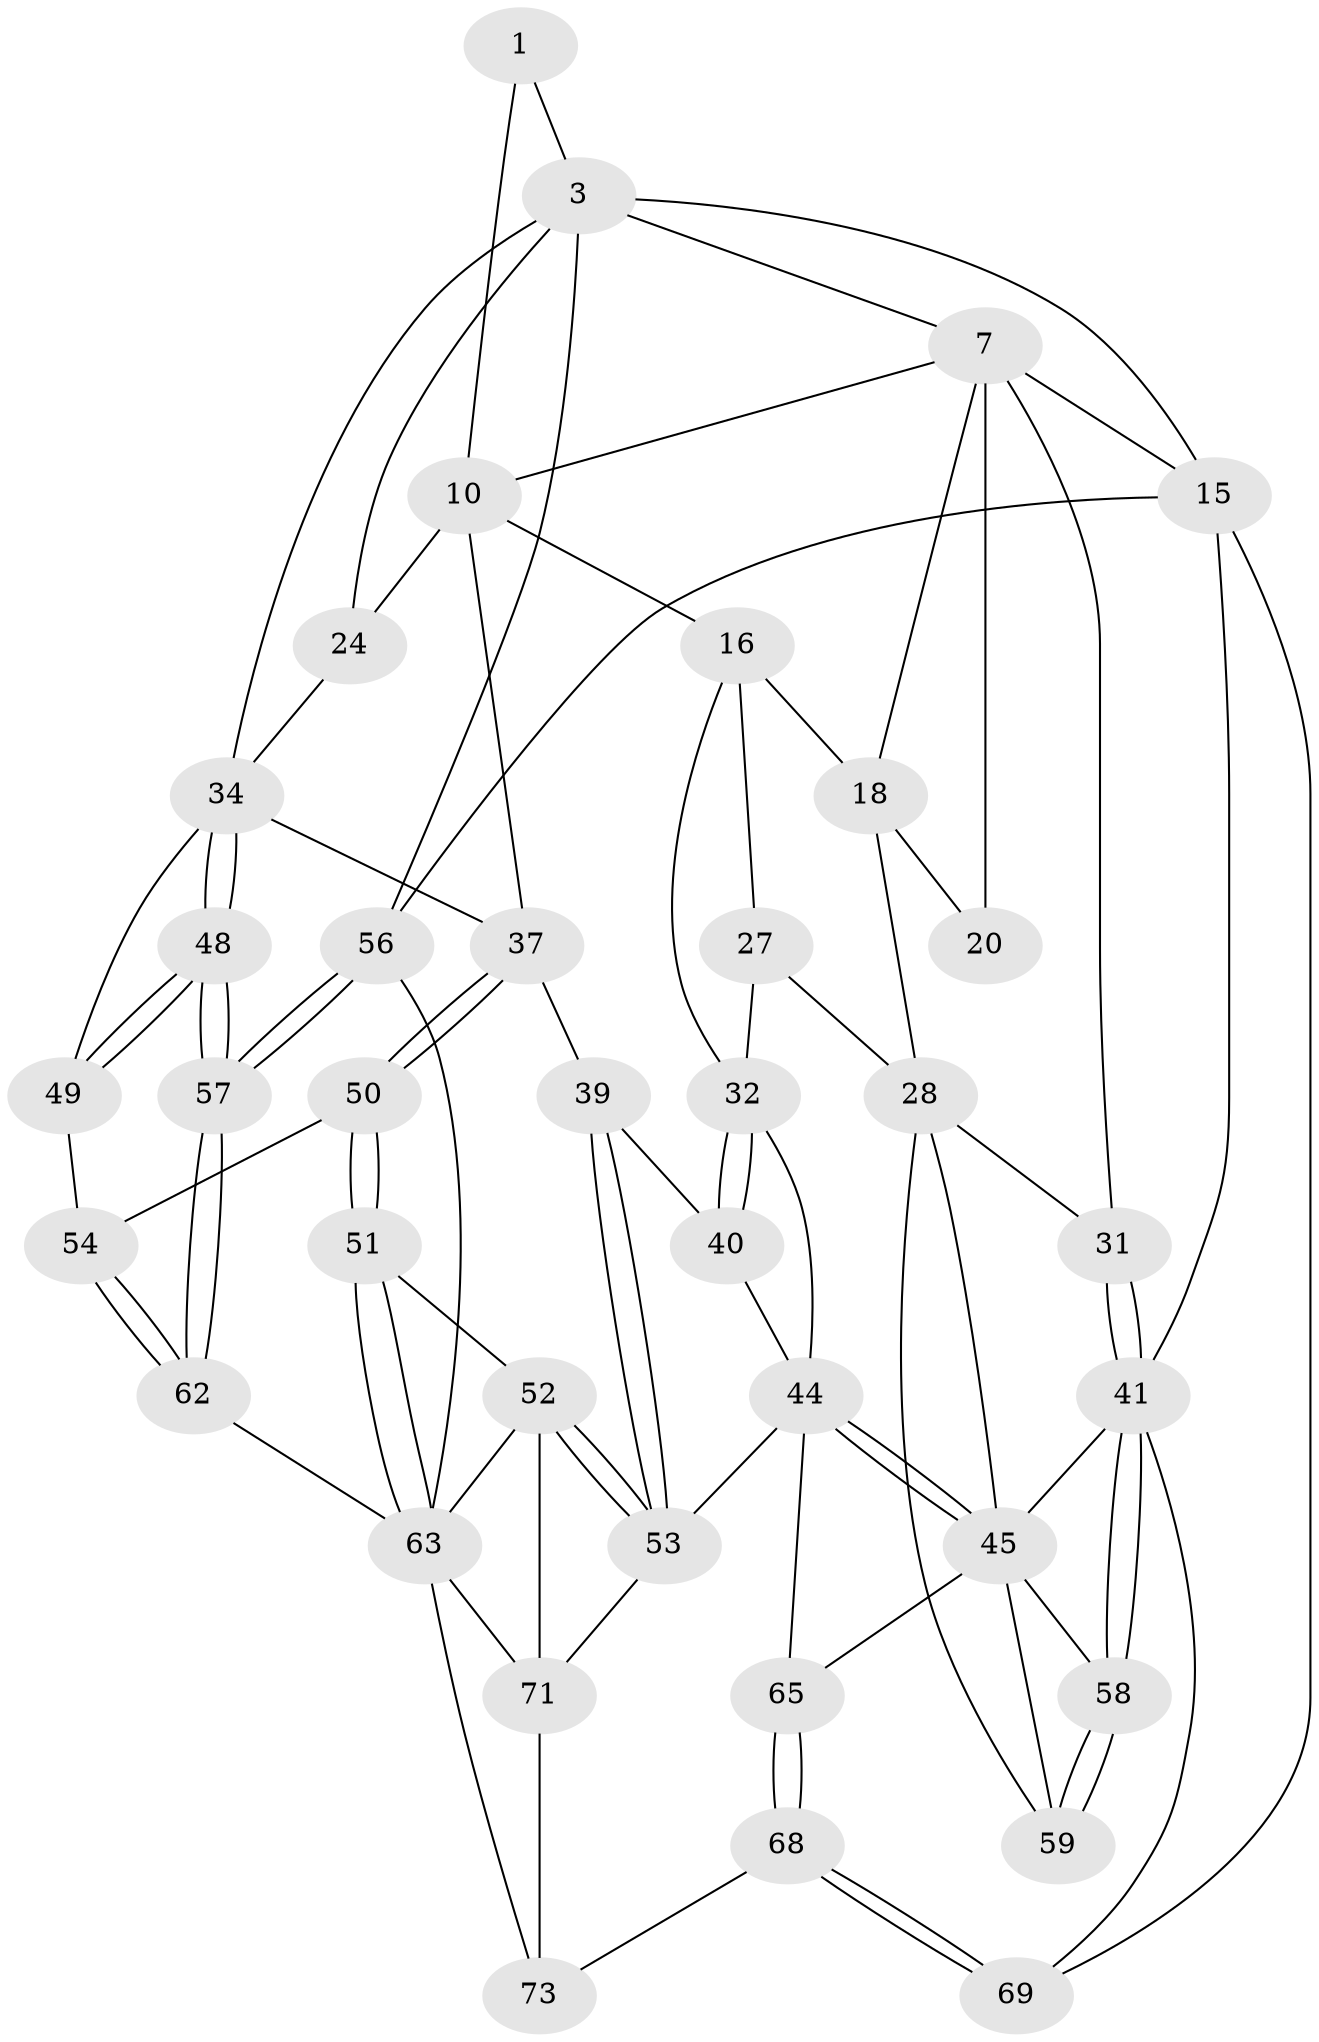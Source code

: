 // original degree distribution, {3: 0.02631578947368421, 4: 0.2631578947368421, 5: 0.47368421052631576, 6: 0.23684210526315788}
// Generated by graph-tools (version 1.1) at 2025/16/03/09/25 04:16:44]
// undirected, 38 vertices, 90 edges
graph export_dot {
graph [start="1"]
  node [color=gray90,style=filled];
  1 [pos="+0.6508769753422577+0.053038536138613576",super="+2+9"];
  3 [pos="+1+0.012093422369603916",super="+4"];
  7 [pos="+0.466730321528145+0",super="+12+8"];
  10 [pos="+0.6949691143884494+0.2299134135923127",super="+11+21"];
  15 [pos="+0+0",super="+43"];
  16 [pos="+0.5141933532137383+0.24589769751458793",super="+17+23"];
  18 [pos="+0.3390758392203901+0.15595686638043368",super="+19"];
  20 [pos="+0.05475543221361704+0.20002985163730316"];
  24 [pos="+0.792914118934719+0.31913361444023813"];
  27 [pos="+0.384593031815407+0.4067346749934622"];
  28 [pos="+0.2085651800096967+0.37830398732958875",super="+30"];
  31 [pos="+0+0.31689238426362"];
  32 [pos="+0.4255532865445998+0.4706345558769689",super="+33"];
  34 [pos="+1+0.40029631200854954",super="+35"];
  37 [pos="+0.7041282474187862+0.393792038843878",super="+38"];
  39 [pos="+0.45244477897390684+0.5052870466785144"];
  40 [pos="+0.4368272587783179+0.4982536244983505"];
  41 [pos="+0+0.6153267700155778",super="+42"];
  44 [pos="+0.21124941562599975+0.6047056703518621",super="+55"];
  45 [pos="+0.21093931035657976+0.6045313164011092",super="+64+46"];
  48 [pos="+1+0.5111308923685249"];
  49 [pos="+0.8919439350633311+0.5483426452336415"];
  50 [pos="+0.7098858493113128+0.5651996547674121"];
  51 [pos="+0.6368875204480454+0.6703198882821063"];
  52 [pos="+0.6198652341503813+0.6732237144555933",super="+70"];
  53 [pos="+0.5990561619268809+0.6671137656995825",super="+60"];
  54 [pos="+0.8582577670248707+0.5883389690508901"];
  56 [pos="+1+1"];
  57 [pos="+1+0.7551099071472261"];
  58 [pos="+0+0.6085617585589427"];
  59 [pos="+0+0.5726820029191373"];
  62 [pos="+0.930346360303553+0.6981152268409208"];
  63 [pos="+0.7668154356498924+0.8092011587762693",super="+74"];
  65 [pos="+0.2280403925134777+0.9342318530994536"];
  68 [pos="+0.1861078506275195+1"];
  69 [pos="+0.1288226755642716+1"];
  71 [pos="+0.4443643351248823+0.8046972167282269",super="+72"];
  73 [pos="+0.21716746952172356+1"];
  1 -- 3;
  1 -- 10;
  3 -- 24;
  3 -- 34;
  3 -- 7;
  3 -- 56;
  3 -- 15 [weight=2];
  7 -- 18;
  7 -- 20 [weight=2];
  7 -- 15;
  7 -- 31;
  7 -- 10;
  10 -- 16 [weight=2];
  10 -- 24;
  10 -- 37;
  15 -- 56;
  15 -- 69;
  15 -- 41;
  16 -- 18;
  16 -- 27;
  16 -- 32;
  18 -- 20;
  18 -- 28;
  24 -- 34;
  27 -- 28;
  27 -- 32;
  28 -- 59;
  28 -- 31;
  28 -- 45;
  31 -- 41;
  31 -- 41;
  32 -- 40;
  32 -- 40;
  32 -- 44;
  34 -- 48;
  34 -- 48;
  34 -- 49;
  34 -- 37;
  37 -- 50;
  37 -- 50;
  37 -- 39;
  39 -- 40;
  39 -- 53;
  39 -- 53;
  40 -- 44;
  41 -- 58;
  41 -- 58;
  41 -- 69;
  41 -- 45;
  44 -- 45;
  44 -- 45;
  44 -- 65;
  44 -- 53;
  45 -- 65;
  45 -- 58;
  45 -- 59;
  48 -- 49;
  48 -- 49;
  48 -- 57;
  48 -- 57;
  49 -- 54;
  50 -- 51;
  50 -- 51;
  50 -- 54;
  51 -- 52;
  51 -- 63;
  51 -- 63;
  52 -- 53;
  52 -- 53;
  52 -- 71;
  52 -- 63;
  53 -- 71;
  54 -- 62;
  54 -- 62;
  56 -- 57;
  56 -- 57;
  56 -- 63;
  57 -- 62;
  57 -- 62;
  58 -- 59;
  58 -- 59;
  62 -- 63;
  63 -- 73;
  63 -- 71;
  65 -- 68;
  65 -- 68;
  68 -- 69;
  68 -- 69;
  68 -- 73;
  71 -- 73;
}
